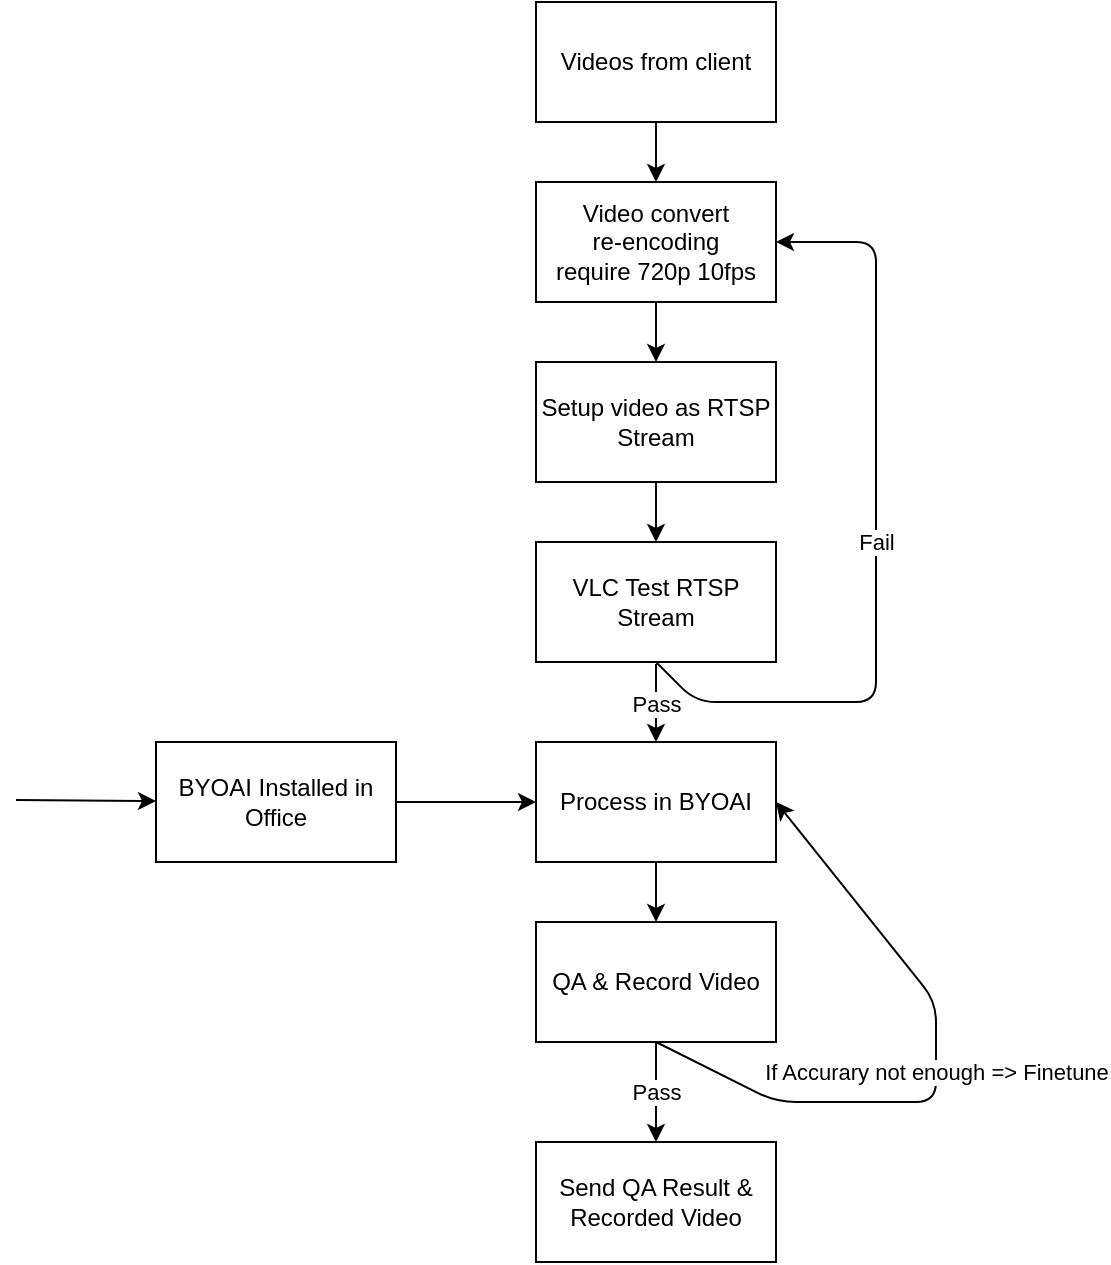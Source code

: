 <mxfile version="14.4.6" type="github">
  <diagram id="4MpO-mHFq29Pg5PuqAJ6" name="Page-1">
    <mxGraphModel dx="1550" dy="832" grid="1" gridSize="10" guides="1" tooltips="1" connect="1" arrows="1" fold="1" page="1" pageScale="1" pageWidth="850" pageHeight="1100" math="0" shadow="0">
      <root>
        <mxCell id="0" />
        <mxCell id="1" parent="0" />
        <mxCell id="rAPLxB1WvlFLBNGbYPzv-1" value="Videos from client" style="rounded=0;whiteSpace=wrap;html=1;" vertex="1" parent="1">
          <mxGeometry x="280" y="240" width="120" height="60" as="geometry" />
        </mxCell>
        <mxCell id="rAPLxB1WvlFLBNGbYPzv-2" value="" style="endArrow=classic;html=1;entryX=0.5;entryY=0;entryDx=0;entryDy=0;exitX=0.5;exitY=1;exitDx=0;exitDy=0;" edge="1" parent="1" source="rAPLxB1WvlFLBNGbYPzv-1" target="rAPLxB1WvlFLBNGbYPzv-3">
          <mxGeometry width="50" height="50" relative="1" as="geometry">
            <mxPoint x="330" y="290" as="sourcePoint" />
            <mxPoint x="320" y="370" as="targetPoint" />
            <Array as="points" />
          </mxGeometry>
        </mxCell>
        <mxCell id="rAPLxB1WvlFLBNGbYPzv-3" value="Video convert&lt;br&gt;re-encoding&lt;br&gt;require 720p 10fps" style="rounded=0;whiteSpace=wrap;html=1;" vertex="1" parent="1">
          <mxGeometry x="280" y="330" width="120" height="60" as="geometry" />
        </mxCell>
        <mxCell id="rAPLxB1WvlFLBNGbYPzv-4" value="" style="endArrow=classic;html=1;exitX=0.5;exitY=1;exitDx=0;exitDy=0;" edge="1" parent="1" source="rAPLxB1WvlFLBNGbYPzv-3" target="rAPLxB1WvlFLBNGbYPzv-5">
          <mxGeometry width="50" height="50" relative="1" as="geometry">
            <mxPoint x="350" y="260" as="sourcePoint" />
            <mxPoint x="340" y="440" as="targetPoint" />
            <Array as="points" />
          </mxGeometry>
        </mxCell>
        <mxCell id="rAPLxB1WvlFLBNGbYPzv-5" value="Setup video as RTSP Stream" style="rounded=0;whiteSpace=wrap;html=1;" vertex="1" parent="1">
          <mxGeometry x="280" y="420" width="120" height="60" as="geometry" />
        </mxCell>
        <mxCell id="rAPLxB1WvlFLBNGbYPzv-6" value="VLC Test RTSP Stream" style="rounded=0;whiteSpace=wrap;html=1;" vertex="1" parent="1">
          <mxGeometry x="280" y="510" width="120" height="60" as="geometry" />
        </mxCell>
        <mxCell id="rAPLxB1WvlFLBNGbYPzv-7" value="" style="endArrow=classic;html=1;exitX=0.5;exitY=1;exitDx=0;exitDy=0;entryX=0.5;entryY=0;entryDx=0;entryDy=0;" edge="1" parent="1" source="rAPLxB1WvlFLBNGbYPzv-5" target="rAPLxB1WvlFLBNGbYPzv-6">
          <mxGeometry width="50" height="50" relative="1" as="geometry">
            <mxPoint x="480" y="540" as="sourcePoint" />
            <mxPoint x="530" y="490" as="targetPoint" />
          </mxGeometry>
        </mxCell>
        <mxCell id="rAPLxB1WvlFLBNGbYPzv-8" value="Process in BYOAI" style="rounded=0;whiteSpace=wrap;html=1;" vertex="1" parent="1">
          <mxGeometry x="280" y="610" width="120" height="60" as="geometry" />
        </mxCell>
        <mxCell id="rAPLxB1WvlFLBNGbYPzv-10" value="" style="endArrow=classic;html=1;entryX=0.5;entryY=0;entryDx=0;entryDy=0;" edge="1" parent="1" target="rAPLxB1WvlFLBNGbYPzv-8">
          <mxGeometry relative="1" as="geometry">
            <mxPoint x="340" y="571" as="sourcePoint" />
            <mxPoint x="505" y="610" as="targetPoint" />
          </mxGeometry>
        </mxCell>
        <mxCell id="rAPLxB1WvlFLBNGbYPzv-11" value="Pass" style="edgeLabel;resizable=0;html=1;align=center;verticalAlign=middle;" connectable="0" vertex="1" parent="rAPLxB1WvlFLBNGbYPzv-10">
          <mxGeometry relative="1" as="geometry" />
        </mxCell>
        <mxCell id="rAPLxB1WvlFLBNGbYPzv-13" value="" style="endArrow=classic;html=1;exitX=0.5;exitY=1;exitDx=0;exitDy=0;entryX=1;entryY=0.5;entryDx=0;entryDy=0;" edge="1" parent="1" source="rAPLxB1WvlFLBNGbYPzv-6" target="rAPLxB1WvlFLBNGbYPzv-3">
          <mxGeometry relative="1" as="geometry">
            <mxPoint x="342.44" y="581.02" as="sourcePoint" />
            <mxPoint x="450" y="360" as="targetPoint" />
            <Array as="points">
              <mxPoint x="360" y="590" />
              <mxPoint x="420" y="590" />
              <mxPoint x="450" y="590" />
              <mxPoint x="450" y="360" />
            </Array>
          </mxGeometry>
        </mxCell>
        <mxCell id="rAPLxB1WvlFLBNGbYPzv-14" value="Fail" style="edgeLabel;resizable=0;html=1;align=center;verticalAlign=middle;" connectable="0" vertex="1" parent="rAPLxB1WvlFLBNGbYPzv-13">
          <mxGeometry relative="1" as="geometry" />
        </mxCell>
        <mxCell id="rAPLxB1WvlFLBNGbYPzv-16" value="QA &amp;amp; Record Video" style="rounded=0;whiteSpace=wrap;html=1;" vertex="1" parent="1">
          <mxGeometry x="280" y="700" width="120" height="60" as="geometry" />
        </mxCell>
        <mxCell id="rAPLxB1WvlFLBNGbYPzv-17" value="" style="endArrow=classic;html=1;exitX=0.5;exitY=1;exitDx=0;exitDy=0;" edge="1" parent="1" source="rAPLxB1WvlFLBNGbYPzv-8" target="rAPLxB1WvlFLBNGbYPzv-16">
          <mxGeometry width="50" height="50" relative="1" as="geometry">
            <mxPoint x="350" y="490" as="sourcePoint" />
            <mxPoint x="350" y="520" as="targetPoint" />
          </mxGeometry>
        </mxCell>
        <mxCell id="rAPLxB1WvlFLBNGbYPzv-19" value="Send QA Result &amp;amp; Recorded Video" style="rounded=0;whiteSpace=wrap;html=1;" vertex="1" parent="1">
          <mxGeometry x="280" y="810" width="120" height="60" as="geometry" />
        </mxCell>
        <mxCell id="rAPLxB1WvlFLBNGbYPzv-22" value="" style="endArrow=classic;html=1;entryX=1;entryY=0.5;entryDx=0;entryDy=0;" edge="1" parent="1" target="rAPLxB1WvlFLBNGbYPzv-8">
          <mxGeometry relative="1" as="geometry">
            <mxPoint x="340" y="760" as="sourcePoint" />
            <mxPoint x="460" y="630" as="targetPoint" />
            <Array as="points">
              <mxPoint x="400" y="790" />
              <mxPoint x="480" y="790" />
              <mxPoint x="480" y="740" />
            </Array>
          </mxGeometry>
        </mxCell>
        <mxCell id="rAPLxB1WvlFLBNGbYPzv-23" value="If Accurary not enough =&amp;gt; Finetune" style="edgeLabel;resizable=0;html=1;align=center;verticalAlign=middle;" connectable="0" vertex="1" parent="rAPLxB1WvlFLBNGbYPzv-22">
          <mxGeometry relative="1" as="geometry" />
        </mxCell>
        <mxCell id="rAPLxB1WvlFLBNGbYPzv-25" value="" style="endArrow=classic;html=1;exitX=0.5;exitY=1;exitDx=0;exitDy=0;entryX=0.5;entryY=0;entryDx=0;entryDy=0;" edge="1" parent="1" source="rAPLxB1WvlFLBNGbYPzv-16" target="rAPLxB1WvlFLBNGbYPzv-19">
          <mxGeometry relative="1" as="geometry">
            <mxPoint x="340" y="760" as="sourcePoint" />
            <mxPoint x="560" y="740" as="targetPoint" />
          </mxGeometry>
        </mxCell>
        <mxCell id="rAPLxB1WvlFLBNGbYPzv-26" value="Pass" style="edgeLabel;resizable=0;html=1;align=center;verticalAlign=middle;" connectable="0" vertex="1" parent="rAPLxB1WvlFLBNGbYPzv-25">
          <mxGeometry relative="1" as="geometry" />
        </mxCell>
        <mxCell id="rAPLxB1WvlFLBNGbYPzv-27" value="" style="endArrow=classic;html=1;" edge="1" parent="1" target="rAPLxB1WvlFLBNGbYPzv-28">
          <mxGeometry width="50" height="50" relative="1" as="geometry">
            <mxPoint x="20" y="639" as="sourcePoint" />
            <mxPoint x="60" y="630" as="targetPoint" />
          </mxGeometry>
        </mxCell>
        <mxCell id="rAPLxB1WvlFLBNGbYPzv-28" value="BYOAI Installed in Office" style="rounded=0;whiteSpace=wrap;html=1;" vertex="1" parent="1">
          <mxGeometry x="90" y="610" width="120" height="60" as="geometry" />
        </mxCell>
        <mxCell id="rAPLxB1WvlFLBNGbYPzv-31" value="" style="endArrow=classic;html=1;entryX=0;entryY=0.5;entryDx=0;entryDy=0;exitX=1;exitY=0.5;exitDx=0;exitDy=0;" edge="1" parent="1" source="rAPLxB1WvlFLBNGbYPzv-28" target="rAPLxB1WvlFLBNGbYPzv-8">
          <mxGeometry width="50" height="50" relative="1" as="geometry">
            <mxPoint x="210" y="640" as="sourcePoint" />
            <mxPoint x="270" y="641" as="targetPoint" />
          </mxGeometry>
        </mxCell>
      </root>
    </mxGraphModel>
  </diagram>
</mxfile>
